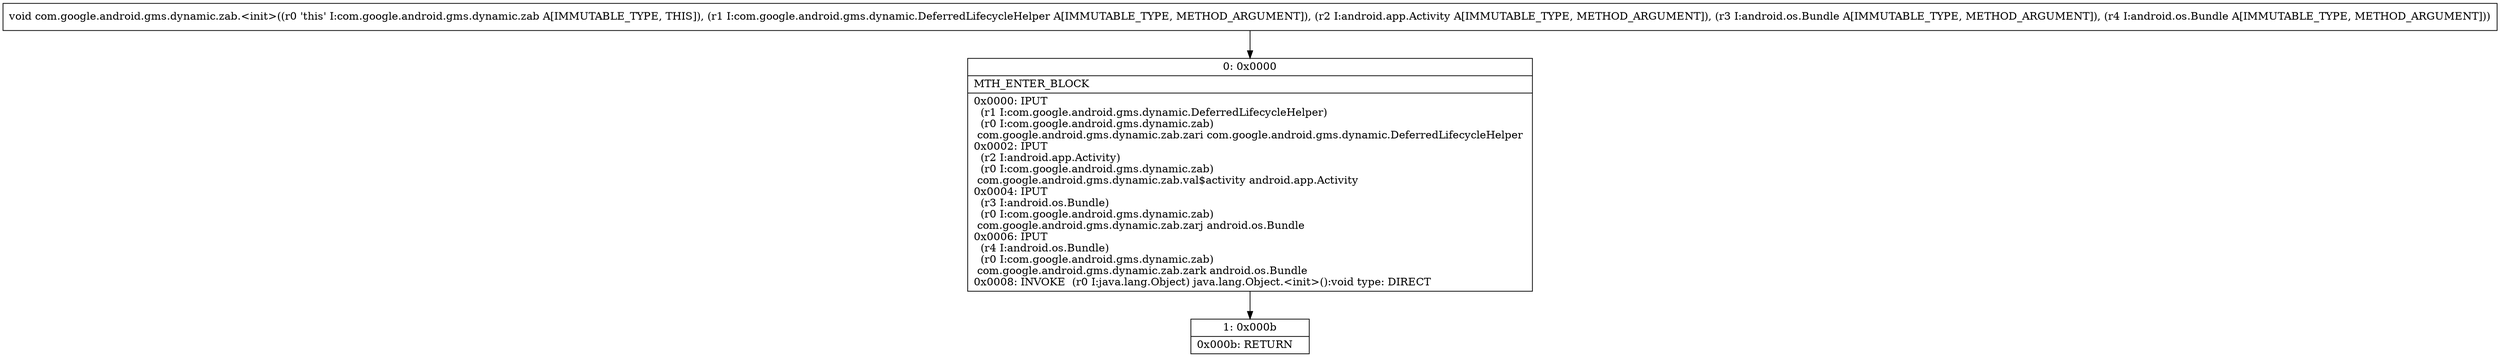 digraph "CFG forcom.google.android.gms.dynamic.zab.\<init\>(Lcom\/google\/android\/gms\/dynamic\/DeferredLifecycleHelper;Landroid\/app\/Activity;Landroid\/os\/Bundle;Landroid\/os\/Bundle;)V" {
Node_0 [shape=record,label="{0\:\ 0x0000|MTH_ENTER_BLOCK\l|0x0000: IPUT  \l  (r1 I:com.google.android.gms.dynamic.DeferredLifecycleHelper)\l  (r0 I:com.google.android.gms.dynamic.zab)\l com.google.android.gms.dynamic.zab.zari com.google.android.gms.dynamic.DeferredLifecycleHelper \l0x0002: IPUT  \l  (r2 I:android.app.Activity)\l  (r0 I:com.google.android.gms.dynamic.zab)\l com.google.android.gms.dynamic.zab.val$activity android.app.Activity \l0x0004: IPUT  \l  (r3 I:android.os.Bundle)\l  (r0 I:com.google.android.gms.dynamic.zab)\l com.google.android.gms.dynamic.zab.zarj android.os.Bundle \l0x0006: IPUT  \l  (r4 I:android.os.Bundle)\l  (r0 I:com.google.android.gms.dynamic.zab)\l com.google.android.gms.dynamic.zab.zark android.os.Bundle \l0x0008: INVOKE  (r0 I:java.lang.Object) java.lang.Object.\<init\>():void type: DIRECT \l}"];
Node_1 [shape=record,label="{1\:\ 0x000b|0x000b: RETURN   \l}"];
MethodNode[shape=record,label="{void com.google.android.gms.dynamic.zab.\<init\>((r0 'this' I:com.google.android.gms.dynamic.zab A[IMMUTABLE_TYPE, THIS]), (r1 I:com.google.android.gms.dynamic.DeferredLifecycleHelper A[IMMUTABLE_TYPE, METHOD_ARGUMENT]), (r2 I:android.app.Activity A[IMMUTABLE_TYPE, METHOD_ARGUMENT]), (r3 I:android.os.Bundle A[IMMUTABLE_TYPE, METHOD_ARGUMENT]), (r4 I:android.os.Bundle A[IMMUTABLE_TYPE, METHOD_ARGUMENT])) }"];
MethodNode -> Node_0;
Node_0 -> Node_1;
}

